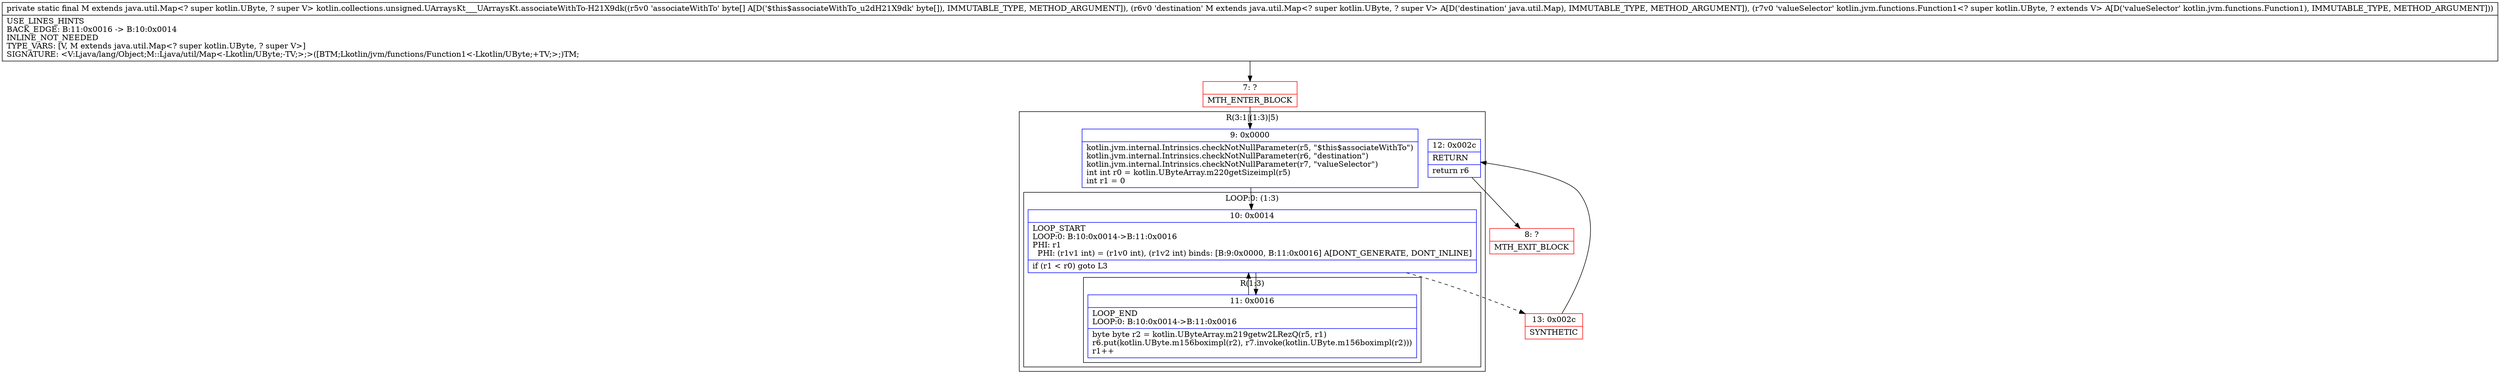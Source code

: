 digraph "CFG forkotlin.collections.unsigned.UArraysKt___UArraysKt.associateWithTo\-H21X9dk([BLjava\/util\/Map;Lkotlin\/jvm\/functions\/Function1;)Ljava\/util\/Map;" {
subgraph cluster_Region_2007610012 {
label = "R(3:1|(1:3)|5)";
node [shape=record,color=blue];
Node_9 [shape=record,label="{9\:\ 0x0000|kotlin.jvm.internal.Intrinsics.checkNotNullParameter(r5, \"$this$associateWithTo\")\lkotlin.jvm.internal.Intrinsics.checkNotNullParameter(r6, \"destination\")\lkotlin.jvm.internal.Intrinsics.checkNotNullParameter(r7, \"valueSelector\")\lint int r0 = kotlin.UByteArray.m220getSizeimpl(r5)\lint r1 = 0\l}"];
subgraph cluster_LoopRegion_1327786638 {
label = "LOOP:0: (1:3)";
node [shape=record,color=blue];
Node_10 [shape=record,label="{10\:\ 0x0014|LOOP_START\lLOOP:0: B:10:0x0014\-\>B:11:0x0016\lPHI: r1 \l  PHI: (r1v1 int) = (r1v0 int), (r1v2 int) binds: [B:9:0x0000, B:11:0x0016] A[DONT_GENERATE, DONT_INLINE]\l|if (r1 \< r0) goto L3\l}"];
subgraph cluster_Region_914275344 {
label = "R(1:3)";
node [shape=record,color=blue];
Node_11 [shape=record,label="{11\:\ 0x0016|LOOP_END\lLOOP:0: B:10:0x0014\-\>B:11:0x0016\l|byte byte r2 = kotlin.UByteArray.m219getw2LRezQ(r5, r1)\lr6.put(kotlin.UByte.m156boximpl(r2), r7.invoke(kotlin.UByte.m156boximpl(r2)))\lr1++\l}"];
}
}
Node_12 [shape=record,label="{12\:\ 0x002c|RETURN\l|return r6\l}"];
}
Node_7 [shape=record,color=red,label="{7\:\ ?|MTH_ENTER_BLOCK\l}"];
Node_13 [shape=record,color=red,label="{13\:\ 0x002c|SYNTHETIC\l}"];
Node_8 [shape=record,color=red,label="{8\:\ ?|MTH_EXIT_BLOCK\l}"];
MethodNode[shape=record,label="{private static final M extends java.util.Map\<? super kotlin.UByte, ? super V\> kotlin.collections.unsigned.UArraysKt___UArraysKt.associateWithTo\-H21X9dk((r5v0 'associateWithTo' byte[] A[D('$this$associateWithTo_u2dH21X9dk' byte[]), IMMUTABLE_TYPE, METHOD_ARGUMENT]), (r6v0 'destination' M extends java.util.Map\<? super kotlin.UByte, ? super V\> A[D('destination' java.util.Map), IMMUTABLE_TYPE, METHOD_ARGUMENT]), (r7v0 'valueSelector' kotlin.jvm.functions.Function1\<? super kotlin.UByte, ? extends V\> A[D('valueSelector' kotlin.jvm.functions.Function1), IMMUTABLE_TYPE, METHOD_ARGUMENT]))  | USE_LINES_HINTS\lBACK_EDGE: B:11:0x0016 \-\> B:10:0x0014\lINLINE_NOT_NEEDED\lTYPE_VARS: [V, M extends java.util.Map\<? super kotlin.UByte, ? super V\>]\lSIGNATURE: \<V:Ljava\/lang\/Object;M::Ljava\/util\/Map\<\-Lkotlin\/UByte;\-TV;\>;\>([BTM;Lkotlin\/jvm\/functions\/Function1\<\-Lkotlin\/UByte;+TV;\>;)TM;\l}"];
MethodNode -> Node_7;Node_9 -> Node_10;
Node_10 -> Node_11;
Node_10 -> Node_13[style=dashed];
Node_11 -> Node_10;
Node_12 -> Node_8;
Node_7 -> Node_9;
Node_13 -> Node_12;
}

